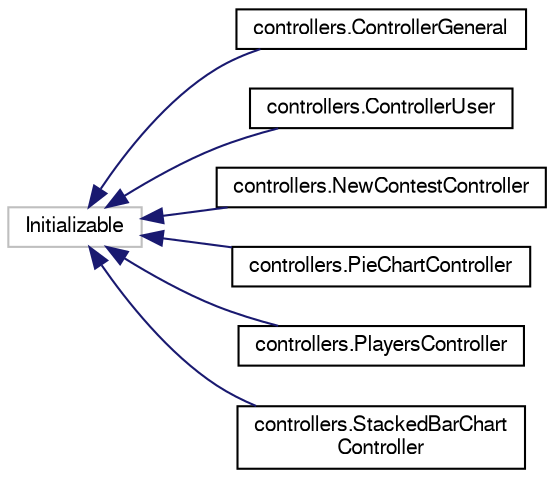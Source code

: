 digraph "Graphical Class Hierarchy"
{
  bgcolor="transparent";
  edge [fontname="FreeSans",fontsize="10",labelfontname="FreeSans",labelfontsize="10"];
  node [fontname="FreeSans",fontsize="10",shape=record];
  rankdir="LR";
  Node15 [label="Initializable",height=0.2,width=0.4,color="grey75"];
  Node15 -> Node0 [dir="back",color="midnightblue",fontsize="10",style="solid",fontname="FreeSans"];
  Node0 [label="controllers.ControllerGeneral",height=0.2,width=0.4,color="black",URL="$classcontrollers_1_1ControllerGeneral.html"];
  Node15 -> Node17 [dir="back",color="midnightblue",fontsize="10",style="solid",fontname="FreeSans"];
  Node17 [label="controllers.ControllerUser",height=0.2,width=0.4,color="black",URL="$classcontrollers_1_1ControllerUser.html"];
  Node15 -> Node18 [dir="back",color="midnightblue",fontsize="10",style="solid",fontname="FreeSans"];
  Node18 [label="controllers.NewContestController",height=0.2,width=0.4,color="black",URL="$classcontrollers_1_1NewContestController.html"];
  Node15 -> Node19 [dir="back",color="midnightblue",fontsize="10",style="solid",fontname="FreeSans"];
  Node19 [label="controllers.PieChartController",height=0.2,width=0.4,color="black",URL="$classcontrollers_1_1PieChartController.html"];
  Node15 -> Node20 [dir="back",color="midnightblue",fontsize="10",style="solid",fontname="FreeSans"];
  Node20 [label="controllers.PlayersController",height=0.2,width=0.4,color="black",URL="$classcontrollers_1_1PlayersController.html"];
  Node15 -> Node21 [dir="back",color="midnightblue",fontsize="10",style="solid",fontname="FreeSans"];
  Node21 [label="controllers.StackedBarChart\lController",height=0.2,width=0.4,color="black",URL="$classcontrollers_1_1StackedBarChartController.html"];
}
